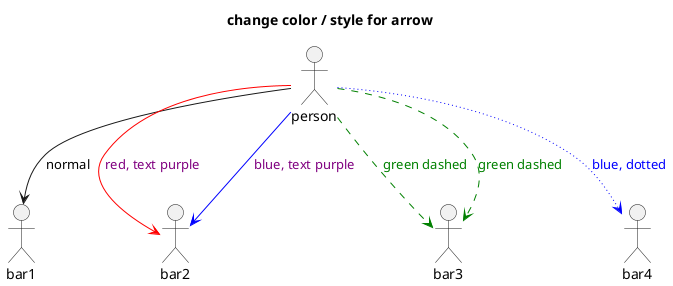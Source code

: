 @startuml
title change color / style for arrow

actor person
actor bar1
actor bar2
actor bar3
actor bar4

(person) --> (bar1) : normal
(person) --> (bar2) #line:red;text:purple : red, text purple
(person) --> (bar2) #blue;text:purple : blue, text purple
(person) --> (bar3) #line:green;line.dashed;text:green : green dashed
(person) --> (bar3) #green;line.dashed;text:green : green dashed
(person) --> (bar4) #line:blue;line.dotted;text:blue : blue, dotted

@enduml